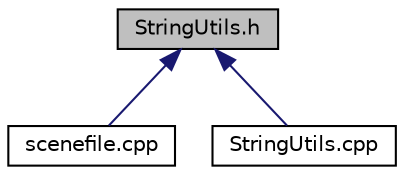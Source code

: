 digraph "StringUtils.h"
{
  edge [fontname="Helvetica",fontsize="10",labelfontname="Helvetica",labelfontsize="10"];
  node [fontname="Helvetica",fontsize="10",shape=record];
  Node1 [label="StringUtils.h",height=0.2,width=0.4,color="black", fillcolor="grey75", style="filled", fontcolor="black"];
  Node1 -> Node2 [dir="back",color="midnightblue",fontsize="10",style="solid",fontname="Helvetica"];
  Node2 [label="scenefile.cpp",height=0.2,width=0.4,color="black", fillcolor="white", style="filled",URL="$scenefile_8cpp.html"];
  Node1 -> Node3 [dir="back",color="midnightblue",fontsize="10",style="solid",fontname="Helvetica"];
  Node3 [label="StringUtils.cpp",height=0.2,width=0.4,color="black", fillcolor="white", style="filled",URL="$_string_utils_8cpp.html"];
}
